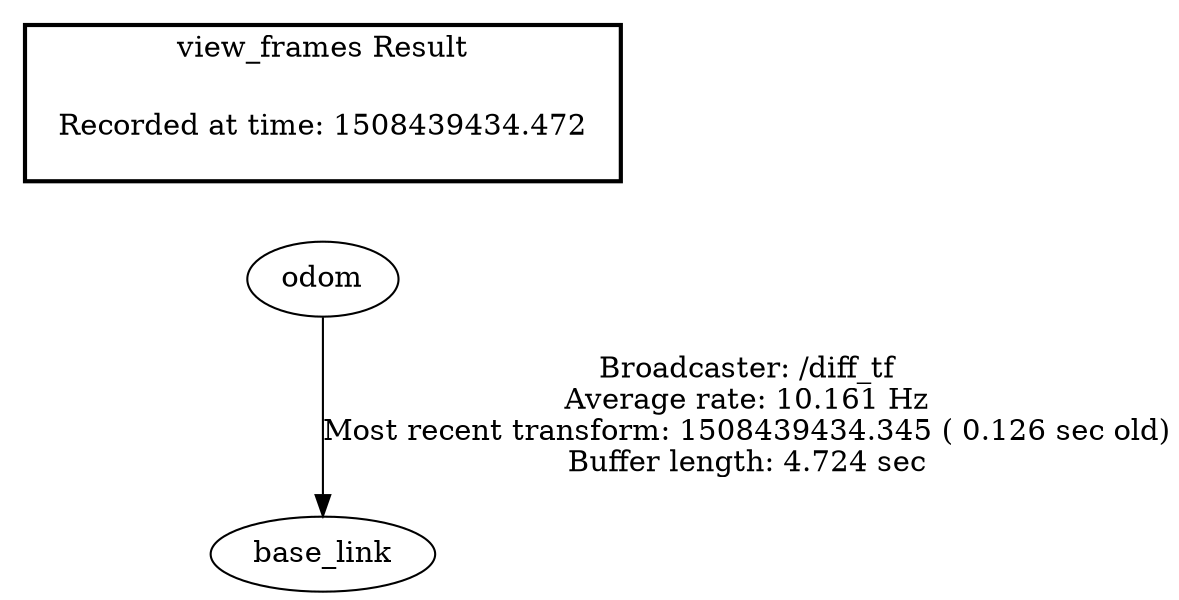 digraph G {
"odom" -> "base_link"[label="Broadcaster: /diff_tf\nAverage rate: 10.161 Hz\nMost recent transform: 1508439434.345 ( 0.126 sec old)\nBuffer length: 4.724 sec\n"];
edge [style=invis];
 subgraph cluster_legend { style=bold; color=black; label ="view_frames Result";
"Recorded at time: 1508439434.472"[ shape=plaintext ] ;
 }->"odom";
}